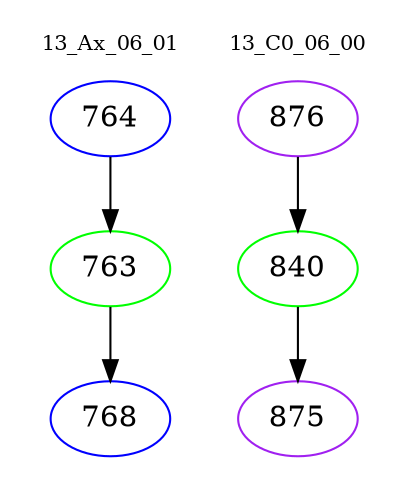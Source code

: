 digraph{
subgraph cluster_0 {
color = white
label = "13_Ax_06_01";
fontsize=10;
T0_764 [label="764", color="blue"]
T0_764 -> T0_763 [color="black"]
T0_763 [label="763", color="green"]
T0_763 -> T0_768 [color="black"]
T0_768 [label="768", color="blue"]
}
subgraph cluster_1 {
color = white
label = "13_C0_06_00";
fontsize=10;
T1_876 [label="876", color="purple"]
T1_876 -> T1_840 [color="black"]
T1_840 [label="840", color="green"]
T1_840 -> T1_875 [color="black"]
T1_875 [label="875", color="purple"]
}
}
